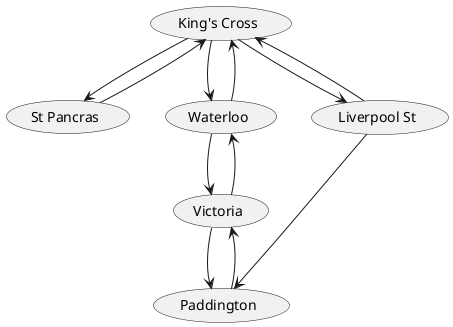 @startuml


(King's Cross) --> (St Pancras)
(King's Cross) --> (Waterloo)
(King's Cross) --> (Liverpool St)
(St Pancras) --> (King's Cross)
(Waterloo) --> (King's Cross)
(Waterloo) --> (Victoria)
(Victoria) --> (Waterloo)
(Victoria) --> (Paddington)
(Liverpool St) --> (King's Cross)
(Liverpool St) --> (Paddington)
(Paddington) --> (Victoria)

@enduml
